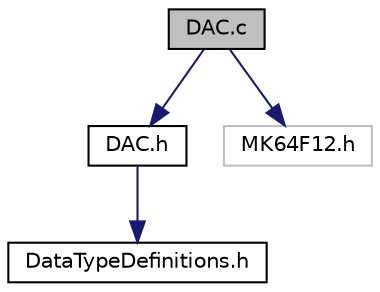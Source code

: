 digraph "DAC.c"
{
  edge [fontname="Helvetica",fontsize="10",labelfontname="Helvetica",labelfontsize="10"];
  node [fontname="Helvetica",fontsize="10",shape=record];
  Node0 [label="DAC.c",height=0.2,width=0.4,color="black", fillcolor="grey75", style="filled", fontcolor="black"];
  Node0 -> Node1 [color="midnightblue",fontsize="10",style="solid",fontname="Helvetica"];
  Node1 [label="DAC.h",height=0.2,width=0.4,color="black", fillcolor="white", style="filled",URL="$_d_a_c_8h.html"];
  Node1 -> Node2 [color="midnightblue",fontsize="10",style="solid",fontname="Helvetica"];
  Node2 [label="DataTypeDefinitions.h",height=0.2,width=0.4,color="black", fillcolor="white", style="filled",URL="$_data_type_definitions_8h.html"];
  Node0 -> Node3 [color="midnightblue",fontsize="10",style="solid",fontname="Helvetica"];
  Node3 [label="MK64F12.h",height=0.2,width=0.4,color="grey75", fillcolor="white", style="filled"];
}
